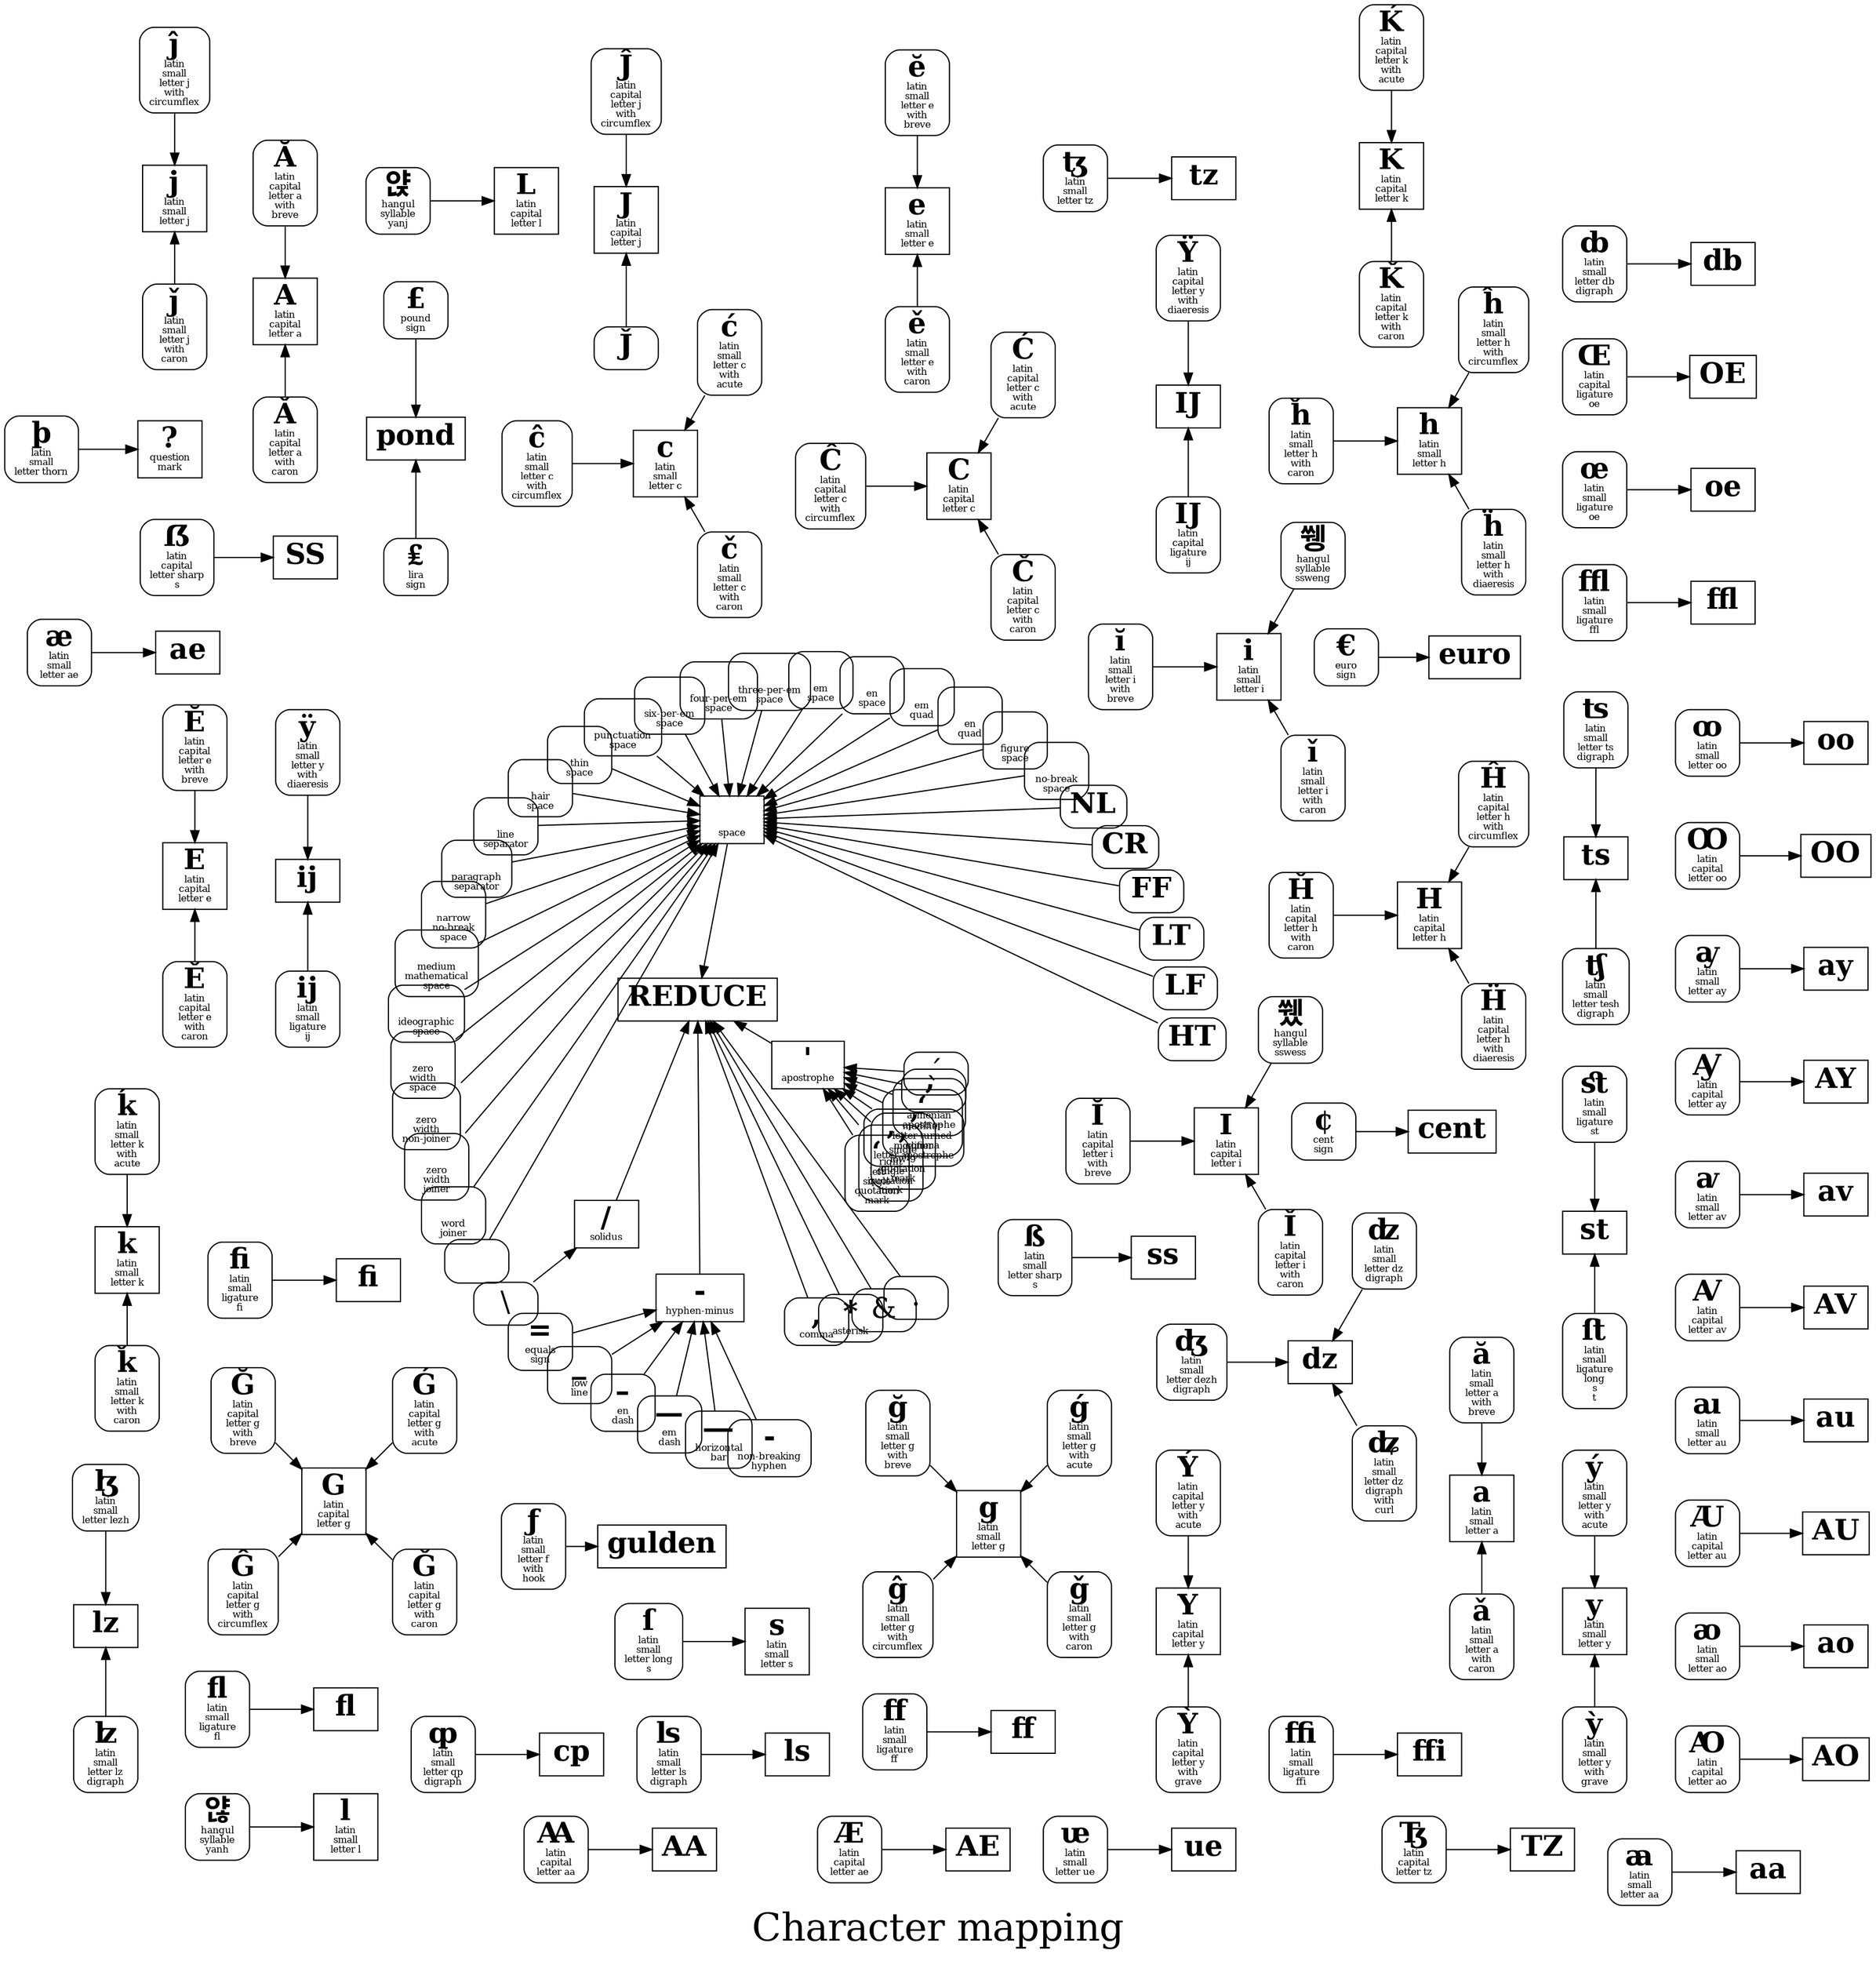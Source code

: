 digraph G {
layout="twopi"
ranksep=1.5
fontsize=32
label="Character mapping"
labelloc="c"
node [shape="box" fontsize=24 ]
"'" [label=<<b>'</b><br/><font point-size="8">apostrophe</font>> ]
"?" [label=<<b>?</b><br/><font point-size="8">question<br/>mark</font>> ]
" " [label=<<b> </b><br/><font point-size="8">space</font>> ]
"/" [label=<<b>/</b><br/><font point-size="8">solidus</font>> ]
"-" [label=<<b>-</b><br/><font point-size="8">hyphen-minus</font>> ]
"cent" [label=<<b>cent</b>> ]
"euro" [label=<<b>euro</b>> ]
"pond" [label=<<b>pond</b>> ]
"gulden" [label=<<b>gulden</b>> ]
"s" [label=<<b>s</b><br/><font point-size="8">latin<br/>small<br/>letter s</font>> ]
"I" [label=<<b>I</b><br/><font point-size="8">latin<br/>capital<br/>letter i</font>> ]
"i" [label=<<b>i</b><br/><font point-size="8">latin<br/>small<br/>letter i</font>> ]
"L" [label=<<b>L</b><br/><font point-size="8">latin<br/>capital<br/>letter l</font>> ]
"l" [label=<<b>l</b><br/><font point-size="8">latin<br/>small<br/>letter l</font>> ]
"IJ" [label=<<b>IJ</b>> ]
"ij" [label=<<b>ij</b>> ]
"A" [label=<<b>A</b><br/><font point-size="8">latin<br/>capital<br/>letter a</font>> ]
"a" [label=<<b>a</b><br/><font point-size="8">latin<br/>small<br/>letter a</font>> ]
"C" [label=<<b>C</b><br/><font point-size="8">latin<br/>capital<br/>letter c</font>> ]
"c" [label=<<b>c</b><br/><font point-size="8">latin<br/>small<br/>letter c</font>> ]
"E" [label=<<b>E</b><br/><font point-size="8">latin<br/>capital<br/>letter e</font>> ]
"e" [label=<<b>e</b><br/><font point-size="8">latin<br/>small<br/>letter e</font>> ]
"G" [label=<<b>G</b><br/><font point-size="8">latin<br/>capital<br/>letter g</font>> ]
"g" [label=<<b>g</b><br/><font point-size="8">latin<br/>small<br/>letter g</font>> ]
"H" [label=<<b>H</b><br/><font point-size="8">latin<br/>capital<br/>letter h</font>> ]
"h" [label=<<b>h</b><br/><font point-size="8">latin<br/>small<br/>letter h</font>> ]
"J" [label=<<b>J</b><br/><font point-size="8">latin<br/>capital<br/>letter j</font>> ]
"j" [label=<<b>j</b><br/><font point-size="8">latin<br/>small<br/>letter j</font>> ]
"K" [label=<<b>K</b><br/><font point-size="8">latin<br/>capital<br/>letter k</font>> ]
"k" [label=<<b>k</b><br/><font point-size="8">latin<br/>small<br/>letter k</font>> ]
"Y" [label=<<b>Y</b><br/><font point-size="8">latin<br/>capital<br/>letter y</font>> ]
"y" [label=<<b>y</b><br/><font point-size="8">latin<br/>small<br/>letter y</font>> ]
"ss" [label=<<b>ss</b>> ]
"SS" [label=<<b>SS</b>> ]
"fi" [label=<<b>fi</b>> ]
"fl" [label=<<b>fl</b>> ]
"ff" [label=<<b>ff</b>> ]
"ffi" [label=<<b>ffi</b>> ]
"ffl" [label=<<b>ffl</b>> ]
"oe" [label=<<b>oe</b>> ]
"OE" [label=<<b>OE</b>> ]
"ae" [label=<<b>ae</b>> ]
"AE" [label=<<b>AE</b>> ]
"ue" [label=<<b>ue</b>> ]
"TZ" [label=<<b>TZ</b>> ]
"tz" [label=<<b>tz</b>> ]
"AA" [label=<<b>AA</b>> ]
"aa" [label=<<b>aa</b>> ]
"AO" [label=<<b>AO</b>> ]
"ao" [label=<<b>ao</b>> ]
"AU" [label=<<b>AU</b>> ]
"au" [label=<<b>au</b>> ]
"AV" [label=<<b>AV</b>> ]
"av" [label=<<b>av</b>> ]
"AY" [label=<<b>AY</b>> ]
"ay" [label=<<b>ay</b>> ]
"OO" [label=<<b>OO</b>> ]
"oo" [label=<<b>oo</b>> ]
"st" [label=<<b>st</b>> ]
"db" [label=<<b>db</b>> ]
"cp" [label=<<b>cp</b>> ]
"lz" [label=<<b>lz</b>> ]
"dz" [label=<<b>dz</b>> ]
"ts" [label=<<b>ts</b>> ]
"ls" [label=<<b>ls</b>> ]
"REDUCE" [label=<<b>REDUCE</b>> ]
node [style="rounded" ]
"‘" [label=<<b>‘</b><br/><font point-size="8">left<br/>single<br/>quotation<br/>mark</font>> ]
"’" [label=<<b>’</b><br/><font point-size="8">right<br/>single<br/>quotation<br/>mark</font>> ]
"‚" [label=<<b>‚</b><br/><font point-size="8">single<br/>low-9<br/>quotation<br/>mark</font>> ]
"ʼ" [label=<<b>ʼ</b><br/><font point-size="8">modifier<br/>letter apostrophe</font>> ]
"ʻ" [label=<<b>ʻ</b><br/><font point-size="8">modifier<br/>letter turned<br/>comma</font>> ]
"՚" [label=<<b>՚</b><br/><font point-size="8">armenian<br/>apostrophe</font>> ]
"þ" [label=<<b>þ</b><br/><font point-size="8">latin<br/>small<br/>letter thorn</font>> ]
"HT" [label=<<b>HT</b>> ]
"LF" [label=<<b>LF</b>> ]
"LT" [label=<<b>LT</b>> ]
"FF" [label=<<b>FF</b>> ]
"CR" [label=<<b>CR</b>> ]
"NL" [label=<<b>NL</b>> ]
" " [label=<<b> </b><br/><font point-size="8">no-break<br/>space</font>> ]
" " [label=<<b> </b><br/><font point-size="8">figure<br/>space</font>> ]
" " [label=<<b> </b><br/><font point-size="8">en<br/>quad</font>> ]
" " [label=<<b> </b><br/><font point-size="8">em<br/>quad</font>> ]
" " [label=<<b> </b><br/><font point-size="8">en<br/>space</font>> ]
" " [label=<<b> </b><br/><font point-size="8">em<br/>space</font>> ]
" " [label=<<b> </b><br/><font point-size="8">three-per-em<br/>space</font>> ]
" " [label=<<b> </b><br/><font point-size="8">four-per-em<br/>space</font>> ]
" " [label=<<b> </b><br/><font point-size="8">six-per-em<br/>space</font>> ]
" " [label=<<b> </b><br/><font point-size="8">punctuation<br/>space</font>> ]
" " [label=<<b> </b><br/><font point-size="8">thin<br/>space</font>> ]
" " [label=<<b> </b><br/><font point-size="8">hair<br/>space</font>> ]
" " [label=<<b> </b><br/><font point-size="8">line<br/>separator</font>> ]
" " [label=<<b> </b><br/><font point-size="8">paragraph<br/>separator</font>> ]
" " [label=<<b> </b><br/><font point-size="8">narrow<br/>no-break<br/>space</font>> ]
" " [label=<<b> </b><br/><font point-size="8">medium<br/>mathematical<br/>space</font>> ]
"　" [label=<<b>　</b><br/><font point-size="8">ideographic<br/>space</font>> ]
"​" [label=<<b>​</b><br/><font point-size="8">zero<br/>width<br/>space</font>> ]
"‌" [label=<<b>‌</b><br/><font point-size="8">zero<br/>width<br/>non-joiner</font>> ]
"‍" [label=<<b>‍</b><br/><font point-size="8">zero<br/>width<br/>joiner</font>> ]
"⁠" [label=<<b>⁠</b><br/><font point-size="8">word<br/>joiner</font>> ]
"=" [label=<<b>=</b><br/><font point-size="8">equals<br/>sign</font>> ]
"_" [label=<<b>_</b><br/><font point-size="8">low<br/>line</font>> ]
"–" [label=<<b>–</b><br/><font point-size="8">en<br/>dash</font>> ]
"—" [label=<<b>—</b><br/><font point-size="8">em<br/>dash</font>> ]
"―" [label=<<b>―</b><br/><font point-size="8">horizontal<br/>bar</font>> ]
"‑" [label=<<b>‑</b><br/><font point-size="8">non-breaking<br/>hyphen</font>> ]
"¢" [label=<<b>¢</b><br/><font point-size="8">cent<br/>sign</font>> ]
"€" [label=<<b>€</b><br/><font point-size="8">euro<br/>sign</font>> ]
"£" [label=<<b>£</b><br/><font point-size="8">pound<br/>sign</font>> ]
"₤" [label=<<b>₤</b><br/><font point-size="8">lira<br/>sign</font>> ]
"ƒ" [label=<<b>ƒ</b><br/><font point-size="8">latin<br/>small<br/>letter f<br/>with<br/>hook</font>> ]
"ſ" [label=<<b>ſ</b><br/><font point-size="8">latin<br/>small<br/>letter long<br/>s</font>> ]
"쒰" [label=<<b>쒰</b><br/><font point-size="8">hangul<br/>syllable<br/>sswess</font>> ]
"쒱" [label=<<b>쒱</b><br/><font point-size="8">hangul<br/>syllable<br/>ssweng</font>> ]
"얁" [label=<<b>얁</b><br/><font point-size="8">hangul<br/>syllable<br/>yanj</font>> ]
"얂" [label=<<b>얂</b><br/><font point-size="8">hangul<br/>syllable<br/>yanh</font>> ]
"Ÿ" [label=<<b>Ÿ</b><br/><font point-size="8">latin<br/>capital<br/>letter y<br/>with<br/>diaeresis</font>> ]
"ÿ" [label=<<b>ÿ</b><br/><font point-size="8">latin<br/>small<br/>letter y<br/>with<br/>diaeresis</font>> ]
"Ă" [label=<<b>Ă</b><br/><font point-size="8">latin<br/>capital<br/>letter a<br/>with<br/>breve</font>> ]
"ă" [label=<<b>ă</b><br/><font point-size="8">latin<br/>small<br/>letter a<br/>with<br/>breve</font>> ]
"Ǎ" [label=<<b>Ǎ</b><br/><font point-size="8">latin<br/>capital<br/>letter a<br/>with<br/>caron</font>> ]
"ǎ" [label=<<b>ǎ</b><br/><font point-size="8">latin<br/>small<br/>letter a<br/>with<br/>caron</font>> ]
"Ć" [label=<<b>Ć</b><br/><font point-size="8">latin<br/>capital<br/>letter c<br/>with<br/>acute</font>> ]
"ć" [label=<<b>ć</b><br/><font point-size="8">latin<br/>small<br/>letter c<br/>with<br/>acute</font>> ]
"Ĉ" [label=<<b>Ĉ</b><br/><font point-size="8">latin<br/>capital<br/>letter c<br/>with<br/>circumflex</font>> ]
"ĉ" [label=<<b>ĉ</b><br/><font point-size="8">latin<br/>small<br/>letter c<br/>with<br/>circumflex</font>> ]
"Č" [label=<<b>Č</b><br/><font point-size="8">latin<br/>capital<br/>letter c<br/>with<br/>caron</font>> ]
"č" [label=<<b>č</b><br/><font point-size="8">latin<br/>small<br/>letter c<br/>with<br/>caron</font>> ]
"Ĕ" [label=<<b>Ĕ</b><br/><font point-size="8">latin<br/>capital<br/>letter e<br/>with<br/>breve</font>> ]
"ĕ" [label=<<b>ĕ</b><br/><font point-size="8">latin<br/>small<br/>letter e<br/>with<br/>breve</font>> ]
"Ě" [label=<<b>Ě</b><br/><font point-size="8">latin<br/>capital<br/>letter e<br/>with<br/>caron</font>> ]
"ě" [label=<<b>ě</b><br/><font point-size="8">latin<br/>small<br/>letter e<br/>with<br/>caron</font>> ]
"Ǵ" [label=<<b>Ǵ</b><br/><font point-size="8">latin<br/>capital<br/>letter g<br/>with<br/>acute</font>> ]
"ǵ" [label=<<b>ǵ</b><br/><font point-size="8">latin<br/>small<br/>letter g<br/>with<br/>acute</font>> ]
"Ğ" [label=<<b>Ğ</b><br/><font point-size="8">latin<br/>capital<br/>letter g<br/>with<br/>breve</font>> ]
"ğ" [label=<<b>ğ</b><br/><font point-size="8">latin<br/>small<br/>letter g<br/>with<br/>breve</font>> ]
"Ĝ" [label=<<b>Ĝ</b><br/><font point-size="8">latin<br/>capital<br/>letter g<br/>with<br/>circumflex</font>> ]
"ĝ" [label=<<b>ĝ</b><br/><font point-size="8">latin<br/>small<br/>letter g<br/>with<br/>circumflex</font>> ]
"Ǧ" [label=<<b>Ǧ</b><br/><font point-size="8">latin<br/>capital<br/>letter g<br/>with<br/>caron</font>> ]
"ǧ" [label=<<b>ǧ</b><br/><font point-size="8">latin<br/>small<br/>letter g<br/>with<br/>caron</font>> ]
"Ĥ" [label=<<b>Ĥ</b><br/><font point-size="8">latin<br/>capital<br/>letter h<br/>with<br/>circumflex</font>> ]
"ĥ" [label=<<b>ĥ</b><br/><font point-size="8">latin<br/>small<br/>letter h<br/>with<br/>circumflex</font>> ]
"Ȟ" [label=<<b>Ȟ</b><br/><font point-size="8">latin<br/>capital<br/>letter h<br/>with<br/>caron</font>> ]
"ȟ" [label=<<b>ȟ</b><br/><font point-size="8">latin<br/>small<br/>letter h<br/>with<br/>caron</font>> ]
"Ḧ" [label=<<b>Ḧ</b><br/><font point-size="8">latin<br/>capital<br/>letter h<br/>with<br/>diaeresis</font>> ]
"ḧ" [label=<<b>ḧ</b><br/><font point-size="8">latin<br/>small<br/>letter h<br/>with<br/>diaeresis</font>> ]
"Ĭ" [label=<<b>Ĭ</b><br/><font point-size="8">latin<br/>capital<br/>letter i<br/>with<br/>breve</font>> ]
"ĭ" [label=<<b>ĭ</b><br/><font point-size="8">latin<br/>small<br/>letter i<br/>with<br/>breve</font>> ]
"Ǐ" [label=<<b>Ǐ</b><br/><font point-size="8">latin<br/>capital<br/>letter i<br/>with<br/>caron</font>> ]
"ǐ" [label=<<b>ǐ</b><br/><font point-size="8">latin<br/>small<br/>letter i<br/>with<br/>caron</font>> ]
"Ĵ" [label=<<b>Ĵ</b><br/><font point-size="8">latin<br/>capital<br/>letter j<br/>with<br/>circumflex</font>> ]
"ĵ" [label=<<b>ĵ</b><br/><font point-size="8">latin<br/>small<br/>letter j<br/>with<br/>circumflex</font>> ]
"J̌" [label=<<b>J̌</b>> ]
"ǰ" [label=<<b>ǰ</b><br/><font point-size="8">latin<br/>small<br/>letter j<br/>with<br/>caron</font>> ]
"Ḱ" [label=<<b>Ḱ</b><br/><font point-size="8">latin<br/>capital<br/>letter k<br/>with<br/>acute</font>> ]
"ḱ" [label=<<b>ḱ</b><br/><font point-size="8">latin<br/>small<br/>letter k<br/>with<br/>acute</font>> ]
"Ǩ" [label=<<b>Ǩ</b><br/><font point-size="8">latin<br/>capital<br/>letter k<br/>with<br/>caron</font>> ]
"ǩ" [label=<<b>ǩ</b><br/><font point-size="8">latin<br/>small<br/>letter k<br/>with<br/>caron</font>> ]
"Ý" [label=<<b>Ý</b><br/><font point-size="8">latin<br/>capital<br/>letter y<br/>with<br/>acute</font>> ]
"ý" [label=<<b>ý</b><br/><font point-size="8">latin<br/>small<br/>letter y<br/>with<br/>acute</font>> ]
"Ỳ" [label=<<b>Ỳ</b><br/><font point-size="8">latin<br/>capital<br/>letter y<br/>with<br/>grave</font>> ]
"ỳ" [label=<<b>ỳ</b><br/><font point-size="8">latin<br/>small<br/>letter y<br/>with<br/>grave</font>> ]
"ĳ" [label=<<b>ĳ</b><br/><font point-size="8">latin<br/>small<br/>ligature<br/>ij</font>> ]
"Ĳ" [label=<<b>Ĳ</b><br/><font point-size="8">latin<br/>capital<br/>ligature<br/>ij</font>> ]
"ß" [label=<<b>ß</b><br/><font point-size="8">latin<br/>small<br/>letter sharp<br/>s</font>> ]
"ẞ" [label=<<b>ẞ</b><br/><font point-size="8">latin<br/>capital<br/>letter sharp<br/>s</font>> ]
"ﬁ" [label=<<b>ﬁ</b><br/><font point-size="8">latin<br/>small<br/>ligature<br/>fi</font>> ]
"ﬂ" [label=<<b>ﬂ</b><br/><font point-size="8">latin<br/>small<br/>ligature<br/>fl</font>> ]
"ﬀ" [label=<<b>ﬀ</b><br/><font point-size="8">latin<br/>small<br/>ligature<br/>ff</font>> ]
"ﬃ" [label=<<b>ﬃ</b><br/><font point-size="8">latin<br/>small<br/>ligature<br/>ffi</font>> ]
"ﬄ" [label=<<b>ﬄ</b><br/><font point-size="8">latin<br/>small<br/>ligature<br/>ffl</font>> ]
"œ" [label=<<b>œ</b><br/><font point-size="8">latin<br/>small<br/>ligature<br/>oe</font>> ]
"Œ" [label=<<b>Œ</b><br/><font point-size="8">latin<br/>capital<br/>ligature<br/>oe</font>> ]
"æ" [label=<<b>æ</b><br/><font point-size="8">latin<br/>small<br/>letter ae</font>> ]
"Æ" [label=<<b>Æ</b><br/><font point-size="8">latin<br/>capital<br/>letter ae</font>> ]
"ᵫ" [label=<<b>ᵫ</b><br/><font point-size="8">latin<br/>small<br/>letter ue</font>> ]
"Ꜩ" [label=<<b>Ꜩ</b><br/><font point-size="8">latin<br/>capital<br/>letter tz</font>> ]
"ꜩ" [label=<<b>ꜩ</b><br/><font point-size="8">latin<br/>small<br/>letter tz</font>> ]
"Ꜳ" [label=<<b>Ꜳ</b><br/><font point-size="8">latin<br/>capital<br/>letter aa</font>> ]
"ꜳ" [label=<<b>ꜳ</b><br/><font point-size="8">latin<br/>small<br/>letter aa</font>> ]
"Ꜵ" [label=<<b>Ꜵ</b><br/><font point-size="8">latin<br/>capital<br/>letter ao</font>> ]
"ꜵ" [label=<<b>ꜵ</b><br/><font point-size="8">latin<br/>small<br/>letter ao</font>> ]
"Ꜷ" [label=<<b>Ꜷ</b><br/><font point-size="8">latin<br/>capital<br/>letter au</font>> ]
"ꜷ" [label=<<b>ꜷ</b><br/><font point-size="8">latin<br/>small<br/>letter au</font>> ]
"Ꜹ" [label=<<b>Ꜹ</b><br/><font point-size="8">latin<br/>capital<br/>letter av</font>> ]
"ꜹ" [label=<<b>ꜹ</b><br/><font point-size="8">latin<br/>small<br/>letter av</font>> ]
"Ꜽ" [label=<<b>Ꜽ</b><br/><font point-size="8">latin<br/>capital<br/>letter ay</font>> ]
"ꜽ" [label=<<b>ꜽ</b><br/><font point-size="8">latin<br/>small<br/>letter ay</font>> ]
"Ꝏ" [label=<<b>Ꝏ</b><br/><font point-size="8">latin<br/>capital<br/>letter oo</font>> ]
"ꝏ" [label=<<b>ꝏ</b><br/><font point-size="8">latin<br/>small<br/>letter oo</font>> ]
"ﬆ" [label=<<b>ﬆ</b><br/><font point-size="8">latin<br/>small<br/>ligature<br/>st</font>> ]
"ﬅ" [label=<<b>ﬅ</b><br/><font point-size="8">latin<br/>small<br/>ligature<br/>long<br/>s<br/>t</font>> ]
"ȸ" [label=<<b>ȸ</b><br/><font point-size="8">latin<br/>small<br/>letter db<br/>digraph</font>> ]
"ȹ" [label=<<b>ȹ</b><br/><font point-size="8">latin<br/>small<br/>letter qp<br/>digraph</font>> ]
"ɮ" [label=<<b>ɮ</b><br/><font point-size="8">latin<br/>small<br/>letter lezh</font>> ]
"ʣ" [label=<<b>ʣ</b><br/><font point-size="8">latin<br/>small<br/>letter dz<br/>digraph</font>> ]
"ʤ" [label=<<b>ʤ</b><br/><font point-size="8">latin<br/>small<br/>letter dezh<br/>digraph</font>> ]
"ʥ" [label=<<b>ʥ</b><br/><font point-size="8">latin<br/>small<br/>letter dz<br/>digraph<br/>with<br/>curl</font>> ]
"ʦ" [label=<<b>ʦ</b><br/><font point-size="8">latin<br/>small<br/>letter ts<br/>digraph</font>> ]
"ʧ" [label=<<b>ʧ</b><br/><font point-size="8">latin<br/>small<br/>letter tesh<br/>digraph</font>> ]
"ʪ" [label=<<b>ʪ</b><br/><font point-size="8">latin<br/>small<br/>letter ls<br/>digraph</font>> ]
"ʫ" [label=<<b>ʫ</b><br/><font point-size="8">latin<br/>small<br/>letter lz<br/>digraph</font>> ]
"," [label=<<b>,</b><br/><font point-size="8">comma</font>> ]
"'" [label=<<b>'</b><br/><font point-size="8">apostrophe</font>> ]
"-" [label=<<b>-</b><br/><font point-size="8">hyphen-minus</font>> ]
" " [label=<<b> </b><br/><font point-size="8">space</font>> ]
"*" [label=<<b>*</b><br/><font point-size="8">asterisk</font>> ]
"‘" -> "'"
"’" -> "'"
"‚" -> "'"
"ʼ" -> "'"
"ʻ" -> "'"
"՚" -> "'"
"þ" -> "?"
"HT" -> " "
"LF" -> " "
"LT" -> " "
"FF" -> " "
"CR" -> " "
"NL" -> " "
" " -> " "
" " -> " "
" " -> " "
" " -> " "
" " -> " "
" " -> " "
" " -> " "
" " -> " "
" " -> " "
" " -> " "
" " -> " "
" " -> " "
" " -> " "
" " -> " "
" " -> " "
" " -> " "
"　" -> " "
"​" -> " "
"‌" -> " "
"‍" -> " "
"⁠" -> " "
"﻿" -> " "
"`" -> "'"
"´" -> "'"
"\\" -> "/"
"=" -> "-"
"_" -> "-"
"–" -> "-"
"—" -> "-"
"―" -> "-"
"‑" -> "-"
"¢" -> "cent"
"€" -> "euro"
"£" -> "pond"
"₤" -> "pond"
"ƒ" -> "gulden"
"ſ" -> "s"
"쒰" -> "I"
"쒱" -> "i"
"얁" -> "L"
"얂" -> "l"
"Ÿ" -> "IJ"
"ÿ" -> "ij"
"Ă" -> "A"
"ă" -> "a"
"Ǎ" -> "A"
"ǎ" -> "a"
"Ć" -> "C"
"ć" -> "c"
"Ĉ" -> "C"
"ĉ" -> "c"
"Č" -> "C"
"č" -> "c"
"Ĕ" -> "E"
"ĕ" -> "e"
"Ě" -> "E"
"ě" -> "e"
"Ǵ" -> "G"
"ǵ" -> "g"
"Ğ" -> "G"
"ğ" -> "g"
"Ĝ" -> "G"
"ĝ" -> "g"
"Ǧ" -> "G"
"ǧ" -> "g"
"Ĥ" -> "H"
"ĥ" -> "h"
"Ȟ" -> "H"
"ȟ" -> "h"
"Ḧ" -> "H"
"ḧ" -> "h"
"Ĭ" -> "I"
"ĭ" -> "i"
"Ǐ" -> "I"
"ǐ" -> "i"
"Ĵ" -> "J"
"ĵ" -> "j"
"J̌" -> "J"
"ǰ" -> "j"
"Ḱ" -> "K"
"ḱ" -> "k"
"Ǩ" -> "K"
"ǩ" -> "k"
"Ý" -> "Y"
"ý" -> "y"
"Ỳ" -> "Y"
"ỳ" -> "y"
"ĳ" -> "ij"
"Ĳ" -> "IJ"
"ß" -> "ss"
"ẞ" -> "SS"
"ﬁ" -> "fi"
"ﬂ" -> "fl"
"ﬀ" -> "ff"
"ﬃ" -> "ffi"
"ﬄ" -> "ffl"
"œ" -> "oe"
"Œ" -> "OE"
"æ" -> "ae"
"Æ" -> "AE"
"ᵫ" -> "ue"
"Ꜩ" -> "TZ"
"ꜩ" -> "tz"
"Ꜳ" -> "AA"
"ꜳ" -> "aa"
"Ꜵ" -> "AO"
"ꜵ" -> "ao"
"Ꜷ" -> "AU"
"ꜷ" -> "au"
"Ꜹ" -> "AV"
"ꜹ" -> "av"
"Ꜽ" -> "AY"
"ꜽ" -> "ay"
"Ꝏ" -> "OO"
"ꝏ" -> "oo"
"ﬆ" -> "st"
"ﬅ" -> "st"
"ȸ" -> "db"
"ȹ" -> "cp"
"ɮ" -> "lz"
"ʣ" -> "dz"
"ʤ" -> "dz"
"ʥ" -> "dz"
"ʦ" -> "ts"
"ʧ" -> "ts"
"ʪ" -> "ls"
"ʫ" -> "lz"
"&" -> "REDUCE"
"/" -> "REDUCE"
"," -> "REDUCE"
"." -> "REDUCE"
"'" -> "REDUCE"
"-" -> "REDUCE"
" " -> "REDUCE"
"*" -> "REDUCE"
}
